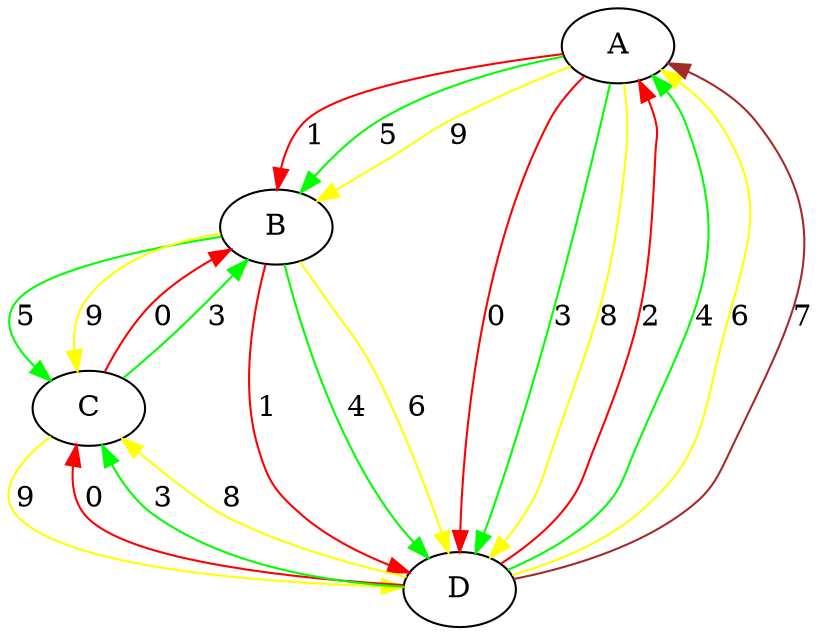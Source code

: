 digraph "G" {
A;
B;
C;
D;
A -> D  [color=red, key=0, label=0];
A -> D  [color=green, key=1, label=3];
A -> D  [color=yellow, key=2, label=8];
A -> B  [color=red, key=0, label=1];
A -> B  [color=green, key=1, label=5];
A -> B  [color=yellow, key=2, label=9];
B -> D  [color=red, key=0, label=1];
B -> D  [color=green, key=1, label=4];
B -> D  [color=yellow, key=2, label=6];
B -> C  [color=green, key=0, label=5];
B -> C  [color=yellow, key=1, label=9];
C -> B  [color=red, key=0, label=0];
C -> B  [color=green, key=1, label=3];
C -> D  [color=yellow, key=0, label=9];
D -> C  [color=red, key=0, label=0];
D -> C  [color=green, key=1, label=3];
D -> C  [color=yellow, key=2, label=8];
D -> A  [color=red, key=0, label=2];
D -> A  [color=green, key=1, label=4];
D -> A  [color=yellow, key=2, label=6];
D -> A  [color=brown, key=3, label=7];
}
